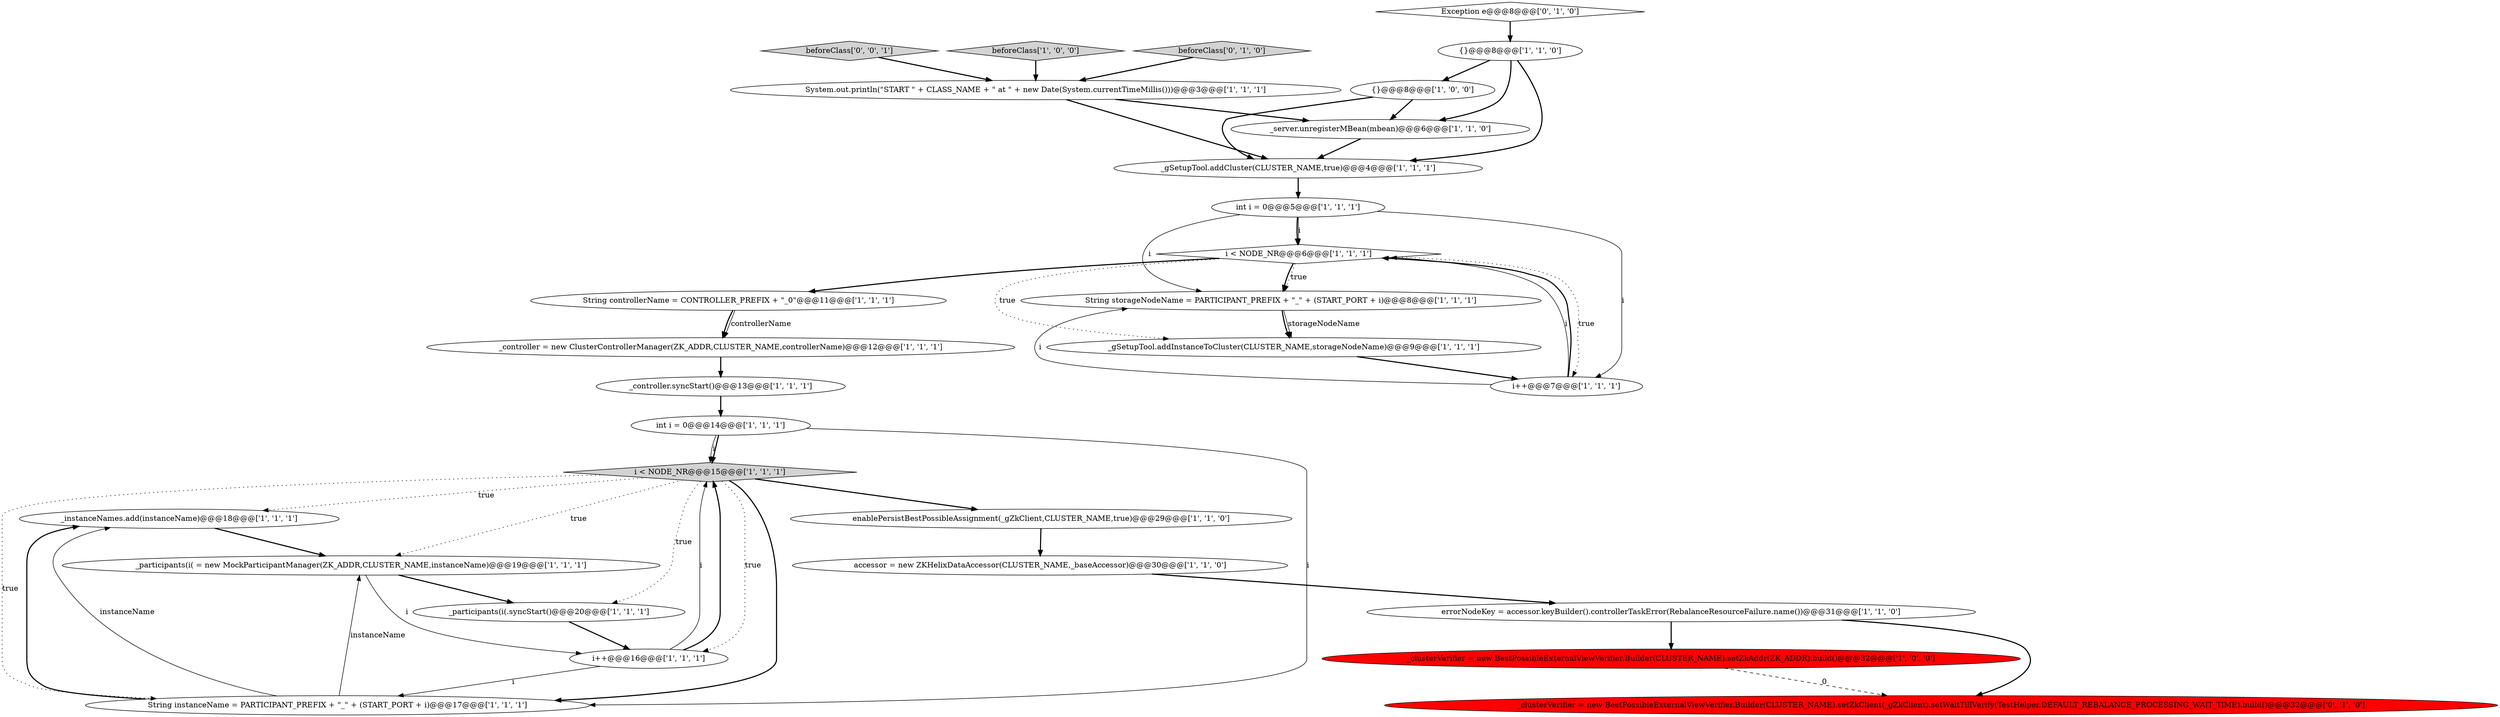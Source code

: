 digraph {
21 [style = filled, label = "_gSetupTool.addCluster(CLUSTER_NAME,true)@@@4@@@['1', '1', '1']", fillcolor = white, shape = ellipse image = "AAA0AAABBB1BBB"];
6 [style = filled, label = "int i = 0@@@14@@@['1', '1', '1']", fillcolor = white, shape = ellipse image = "AAA0AAABBB1BBB"];
10 [style = filled, label = "System.out.println(\"START \" + CLASS_NAME + \" at \" + new Date(System.currentTimeMillis()))@@@3@@@['1', '1', '1']", fillcolor = white, shape = ellipse image = "AAA0AAABBB1BBB"];
15 [style = filled, label = "enablePersistBestPossibleAssignment(_gZkClient,CLUSTER_NAME,true)@@@29@@@['1', '1', '0']", fillcolor = white, shape = ellipse image = "AAA0AAABBB1BBB"];
22 [style = filled, label = "_controller = new ClusterControllerManager(ZK_ADDR,CLUSTER_NAME,controllerName)@@@12@@@['1', '1', '1']", fillcolor = white, shape = ellipse image = "AAA0AAABBB1BBB"];
23 [style = filled, label = "int i = 0@@@5@@@['1', '1', '1']", fillcolor = white, shape = ellipse image = "AAA0AAABBB1BBB"];
4 [style = filled, label = "String controllerName = CONTROLLER_PREFIX + \"_0\"@@@11@@@['1', '1', '1']", fillcolor = white, shape = ellipse image = "AAA0AAABBB1BBB"];
7 [style = filled, label = "i < NODE_NR@@@6@@@['1', '1', '1']", fillcolor = white, shape = diamond image = "AAA0AAABBB1BBB"];
8 [style = filled, label = "{}@@@8@@@['1', '0', '0']", fillcolor = white, shape = ellipse image = "AAA0AAABBB1BBB"];
3 [style = filled, label = "_instanceNames.add(instanceName)@@@18@@@['1', '1', '1']", fillcolor = white, shape = ellipse image = "AAA0AAABBB1BBB"];
19 [style = filled, label = "accessor = new ZKHelixDataAccessor(CLUSTER_NAME,_baseAccessor)@@@30@@@['1', '1', '0']", fillcolor = white, shape = ellipse image = "AAA0AAABBB1BBB"];
16 [style = filled, label = "i < NODE_NR@@@15@@@['1', '1', '1']", fillcolor = lightgray, shape = diamond image = "AAA0AAABBB1BBB"];
24 [style = filled, label = "_clusterVerifier = new BestPossibleExternalViewVerifier.Builder(CLUSTER_NAME).setZkAddr(ZK_ADDR).build()@@@32@@@['1', '0', '0']", fillcolor = red, shape = ellipse image = "AAA1AAABBB1BBB"];
28 [style = filled, label = "beforeClass['0', '0', '1']", fillcolor = lightgray, shape = diamond image = "AAA0AAABBB3BBB"];
26 [style = filled, label = "_clusterVerifier = new BestPossibleExternalViewVerifier.Builder(CLUSTER_NAME).setZkClient(_gZkClient).setWaitTillVerify(TestHelper.DEFAULT_REBALANCE_PROCESSING_WAIT_TIME).build()@@@32@@@['0', '1', '0']", fillcolor = red, shape = ellipse image = "AAA1AAABBB2BBB"];
20 [style = filled, label = "_server.unregisterMBean(mbean)@@@6@@@['1', '1', '0']", fillcolor = white, shape = ellipse image = "AAA0AAABBB1BBB"];
5 [style = filled, label = "String storageNodeName = PARTICIPANT_PREFIX + \"_\" + (START_PORT + i)@@@8@@@['1', '1', '1']", fillcolor = white, shape = ellipse image = "AAA0AAABBB1BBB"];
13 [style = filled, label = "beforeClass['1', '0', '0']", fillcolor = lightgray, shape = diamond image = "AAA0AAABBB1BBB"];
25 [style = filled, label = "beforeClass['0', '1', '0']", fillcolor = lightgray, shape = diamond image = "AAA0AAABBB2BBB"];
2 [style = filled, label = "_gSetupTool.addInstanceToCluster(CLUSTER_NAME,storageNodeName)@@@9@@@['1', '1', '1']", fillcolor = white, shape = ellipse image = "AAA0AAABBB1BBB"];
1 [style = filled, label = "i++@@@7@@@['1', '1', '1']", fillcolor = white, shape = ellipse image = "AAA0AAABBB1BBB"];
27 [style = filled, label = "Exception e@@@8@@@['0', '1', '0']", fillcolor = white, shape = diamond image = "AAA0AAABBB2BBB"];
18 [style = filled, label = "_participants(i( = new MockParticipantManager(ZK_ADDR,CLUSTER_NAME,instanceName)@@@19@@@['1', '1', '1']", fillcolor = white, shape = ellipse image = "AAA0AAABBB1BBB"];
17 [style = filled, label = "i++@@@16@@@['1', '1', '1']", fillcolor = white, shape = ellipse image = "AAA0AAABBB1BBB"];
14 [style = filled, label = "_controller.syncStart()@@@13@@@['1', '1', '1']", fillcolor = white, shape = ellipse image = "AAA0AAABBB1BBB"];
9 [style = filled, label = "_participants(i(.syncStart()@@@20@@@['1', '1', '1']", fillcolor = white, shape = ellipse image = "AAA0AAABBB1BBB"];
12 [style = filled, label = "{}@@@8@@@['1', '1', '0']", fillcolor = white, shape = ellipse image = "AAA0AAABBB1BBB"];
11 [style = filled, label = "errorNodeKey = accessor.keyBuilder().controllerTaskError(RebalanceResourceFailure.name())@@@31@@@['1', '1', '0']", fillcolor = white, shape = ellipse image = "AAA0AAABBB1BBB"];
0 [style = filled, label = "String instanceName = PARTICIPANT_PREFIX + \"_\" + (START_PORT + i)@@@17@@@['1', '1', '1']", fillcolor = white, shape = ellipse image = "AAA0AAABBB1BBB"];
0->3 [style = bold, label=""];
13->10 [style = bold, label=""];
16->15 [style = bold, label=""];
7->2 [style = dotted, label="true"];
16->0 [style = bold, label=""];
10->20 [style = bold, label=""];
17->0 [style = solid, label="i"];
16->9 [style = dotted, label="true"];
28->10 [style = bold, label=""];
27->12 [style = bold, label=""];
12->21 [style = bold, label=""];
2->1 [style = bold, label=""];
23->1 [style = solid, label="i"];
16->17 [style = dotted, label="true"];
1->5 [style = solid, label="i"];
4->22 [style = solid, label="controllerName"];
18->17 [style = solid, label="i"];
12->20 [style = bold, label=""];
9->17 [style = bold, label=""];
19->11 [style = bold, label=""];
0->3 [style = solid, label="instanceName"];
10->21 [style = bold, label=""];
7->4 [style = bold, label=""];
1->7 [style = solid, label="i"];
15->19 [style = bold, label=""];
11->24 [style = bold, label=""];
1->7 [style = bold, label=""];
16->3 [style = dotted, label="true"];
6->0 [style = solid, label="i"];
3->18 [style = bold, label=""];
20->21 [style = bold, label=""];
7->5 [style = dotted, label="true"];
5->2 [style = bold, label=""];
7->5 [style = bold, label=""];
17->16 [style = solid, label="i"];
6->16 [style = solid, label="i"];
8->20 [style = bold, label=""];
24->26 [style = dashed, label="0"];
16->0 [style = dotted, label="true"];
23->5 [style = solid, label="i"];
6->16 [style = bold, label=""];
12->8 [style = bold, label=""];
18->9 [style = bold, label=""];
8->21 [style = bold, label=""];
23->7 [style = solid, label="i"];
25->10 [style = bold, label=""];
23->7 [style = bold, label=""];
22->14 [style = bold, label=""];
0->18 [style = solid, label="instanceName"];
7->1 [style = dotted, label="true"];
4->22 [style = bold, label=""];
14->6 [style = bold, label=""];
5->2 [style = solid, label="storageNodeName"];
17->16 [style = bold, label=""];
11->26 [style = bold, label=""];
21->23 [style = bold, label=""];
16->18 [style = dotted, label="true"];
}
